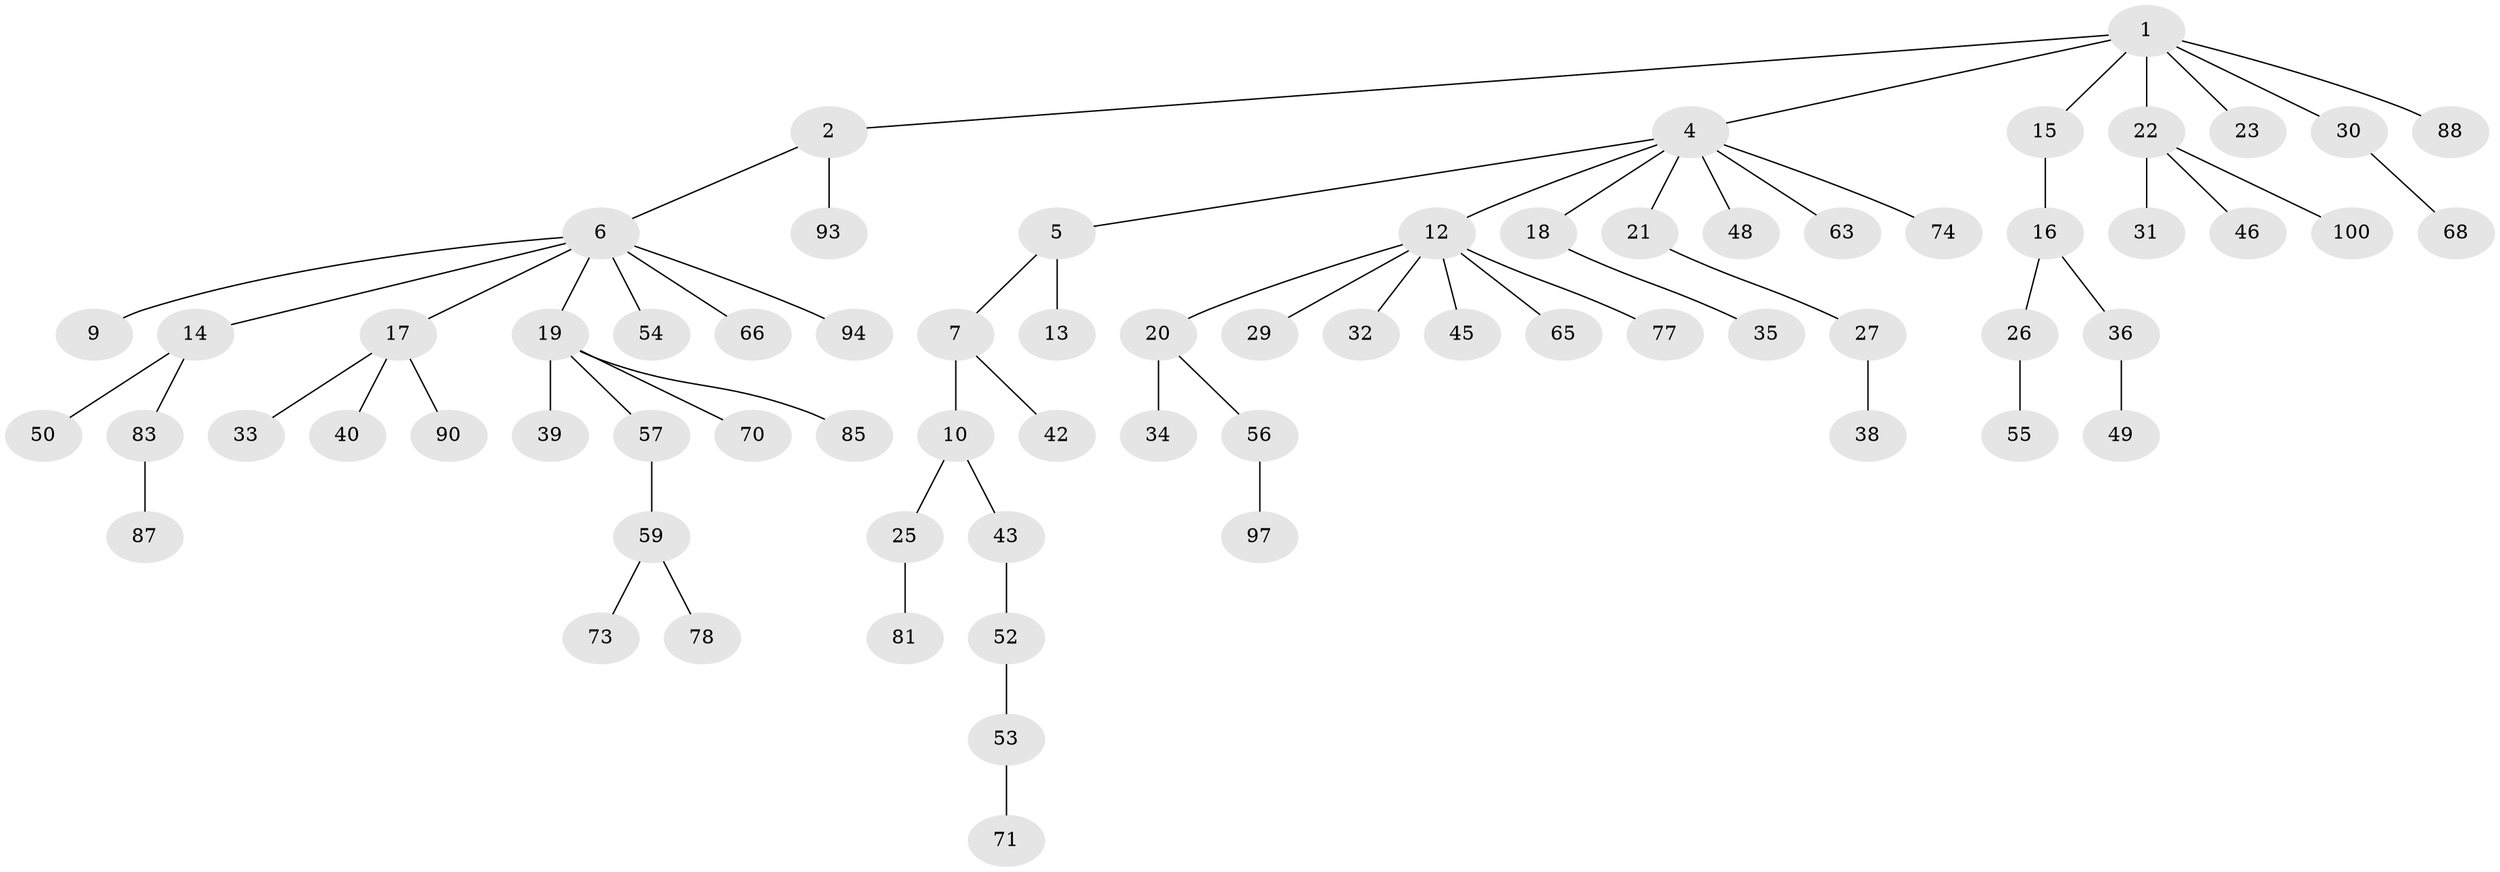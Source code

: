 // Generated by graph-tools (version 1.1) at 2025/52/02/27/25 19:52:13]
// undirected, 68 vertices, 67 edges
graph export_dot {
graph [start="1"]
  node [color=gray90,style=filled];
  1 [super="+3"];
  2 [super="+79"];
  4 [super="+41"];
  5;
  6 [super="+11"];
  7 [super="+8"];
  9;
  10 [super="+58"];
  12 [super="+69"];
  13 [super="+82"];
  14 [super="+37"];
  15;
  16 [super="+24"];
  17 [super="+60"];
  18;
  19 [super="+28"];
  20 [super="+51"];
  21;
  22 [super="+62"];
  23;
  25;
  26 [super="+75"];
  27 [super="+96"];
  29 [super="+99"];
  30 [super="+64"];
  31;
  32;
  33;
  34;
  35;
  36 [super="+61"];
  38 [super="+44"];
  39;
  40;
  42;
  43 [super="+47"];
  45;
  46;
  48;
  49;
  50;
  52;
  53 [super="+91"];
  54;
  55 [super="+89"];
  56 [super="+76"];
  57;
  59 [super="+67"];
  63;
  65 [super="+80"];
  66 [super="+92"];
  68 [super="+72"];
  70;
  71;
  73 [super="+84"];
  74 [super="+86"];
  77;
  78;
  81;
  83 [super="+98"];
  85;
  87;
  88;
  90;
  93;
  94 [super="+95"];
  97;
  100;
  1 -- 2;
  1 -- 15;
  1 -- 23;
  1 -- 30;
  1 -- 88;
  1 -- 4;
  1 -- 22;
  2 -- 6;
  2 -- 93;
  4 -- 5;
  4 -- 12;
  4 -- 18;
  4 -- 21;
  4 -- 48;
  4 -- 63;
  4 -- 74;
  5 -- 7;
  5 -- 13;
  6 -- 9;
  6 -- 14;
  6 -- 66;
  6 -- 17;
  6 -- 19;
  6 -- 54;
  6 -- 94;
  7 -- 42;
  7 -- 10;
  10 -- 25;
  10 -- 43;
  12 -- 20;
  12 -- 29;
  12 -- 32;
  12 -- 45;
  12 -- 65;
  12 -- 77;
  14 -- 50;
  14 -- 83;
  15 -- 16;
  16 -- 26;
  16 -- 36;
  17 -- 33;
  17 -- 40;
  17 -- 90;
  18 -- 35;
  19 -- 39;
  19 -- 57;
  19 -- 85;
  19 -- 70;
  20 -- 34;
  20 -- 56;
  21 -- 27;
  22 -- 31;
  22 -- 46;
  22 -- 100;
  25 -- 81;
  26 -- 55;
  27 -- 38;
  30 -- 68;
  36 -- 49;
  43 -- 52;
  52 -- 53;
  53 -- 71;
  56 -- 97;
  57 -- 59;
  59 -- 73;
  59 -- 78;
  83 -- 87;
}
